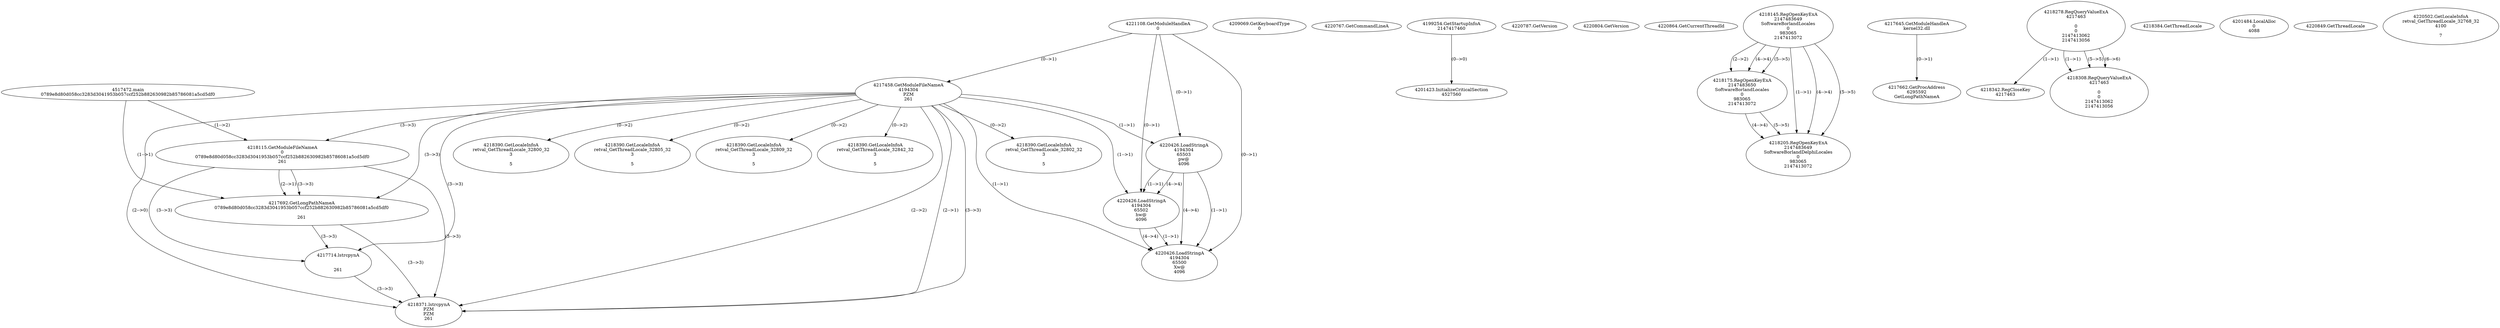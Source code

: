 // Global SCDG with merge call
digraph {
	0 [label="4517472.main
0789e8d80d058cc3283d3041953b057ccf252b882630982b85786081a5cd5df0"]
	1 [label="4221108.GetModuleHandleA
0"]
	2 [label="4209069.GetKeyboardType
0"]
	3 [label="4220767.GetCommandLineA
"]
	4 [label="4199254.GetStartupInfoA
2147417460"]
	5 [label="4220787.GetVersion
"]
	6 [label="4220804.GetVersion
"]
	7 [label="4220864.GetCurrentThreadId
"]
	8 [label="4217458.GetModuleFileNameA
4194304
PZM
261"]
	1 -> 8 [label="(0-->1)"]
	9 [label="4218115.GetModuleFileNameA
0
0789e8d80d058cc3283d3041953b057ccf252b882630982b85786081a5cd5df0
261"]
	0 -> 9 [label="(1-->2)"]
	8 -> 9 [label="(3-->3)"]
	10 [label="4218145.RegOpenKeyExA
2147483649
Software\Borland\Locales
0
983065
2147413072"]
	11 [label="4217645.GetModuleHandleA
kernel32.dll"]
	12 [label="4217662.GetProcAddress
6295592
GetLongPathNameA"]
	11 -> 12 [label="(0-->1)"]
	13 [label="4217692.GetLongPathNameA
0789e8d80d058cc3283d3041953b057ccf252b882630982b85786081a5cd5df0

261"]
	0 -> 13 [label="(1-->1)"]
	9 -> 13 [label="(2-->1)"]
	8 -> 13 [label="(3-->3)"]
	9 -> 13 [label="(3-->3)"]
	14 [label="4217714.lstrcpynA


261"]
	8 -> 14 [label="(3-->3)"]
	9 -> 14 [label="(3-->3)"]
	13 -> 14 [label="(3-->3)"]
	15 [label="4218278.RegQueryValueExA
4217463

0
0
2147413062
2147413056"]
	16 [label="4218342.RegCloseKey
4217463"]
	15 -> 16 [label="(1-->1)"]
	17 [label="4218371.lstrcpynA
PZM
PZM
261"]
	8 -> 17 [label="(2-->1)"]
	8 -> 17 [label="(2-->2)"]
	8 -> 17 [label="(3-->3)"]
	9 -> 17 [label="(3-->3)"]
	13 -> 17 [label="(3-->3)"]
	14 -> 17 [label="(3-->3)"]
	8 -> 17 [label="(2-->0)"]
	18 [label="4218384.GetThreadLocale
"]
	19 [label="4218390.GetLocaleInfoA
retval_GetThreadLocale_32800_32
3

5"]
	8 -> 19 [label="(0-->2)"]
	20 [label="4220426.LoadStringA
4194304
65503
pw@
4096"]
	1 -> 20 [label="(0-->1)"]
	8 -> 20 [label="(1-->1)"]
	21 [label="4220426.LoadStringA
4194304
65502
hw@
4096"]
	1 -> 21 [label="(0-->1)"]
	8 -> 21 [label="(1-->1)"]
	20 -> 21 [label="(1-->1)"]
	20 -> 21 [label="(4-->4)"]
	22 [label="4218175.RegOpenKeyExA
2147483650
Software\Borland\Locales
0
983065
2147413072"]
	10 -> 22 [label="(2-->2)"]
	10 -> 22 [label="(4-->4)"]
	10 -> 22 [label="(5-->5)"]
	23 [label="4218308.RegQueryValueExA
4217463

0
0
2147413062
2147413056"]
	15 -> 23 [label="(1-->1)"]
	15 -> 23 [label="(5-->5)"]
	15 -> 23 [label="(6-->6)"]
	24 [label="4218390.GetLocaleInfoA
retval_GetThreadLocale_32805_32
3

5"]
	8 -> 24 [label="(0-->2)"]
	25 [label="4201423.InitializeCriticalSection
4527560"]
	4 -> 25 [label="(0-->0)"]
	26 [label="4201484.LocalAlloc
0
4088"]
	27 [label="4218205.RegOpenKeyExA
2147483649
Software\Borland\Delphi\Locales
0
983065
2147413072"]
	10 -> 27 [label="(1-->1)"]
	10 -> 27 [label="(4-->4)"]
	22 -> 27 [label="(4-->4)"]
	10 -> 27 [label="(5-->5)"]
	22 -> 27 [label="(5-->5)"]
	28 [label="4218390.GetLocaleInfoA
retval_GetThreadLocale_32809_32
3

5"]
	8 -> 28 [label="(0-->2)"]
	29 [label="4218390.GetLocaleInfoA
retval_GetThreadLocale_32842_32
3

5"]
	8 -> 29 [label="(0-->2)"]
	30 [label="4220849.GetThreadLocale
"]
	31 [label="4220502.GetLocaleInfoA
retval_GetThreadLocale_32768_32
4100

7"]
	32 [label="4218390.GetLocaleInfoA
retval_GetThreadLocale_32802_32
3

5"]
	8 -> 32 [label="(0-->2)"]
	33 [label="4220426.LoadStringA
4194304
65500
Xw@
4096"]
	1 -> 33 [label="(0-->1)"]
	8 -> 33 [label="(1-->1)"]
	20 -> 33 [label="(1-->1)"]
	21 -> 33 [label="(1-->1)"]
	20 -> 33 [label="(4-->4)"]
	21 -> 33 [label="(4-->4)"]
}
